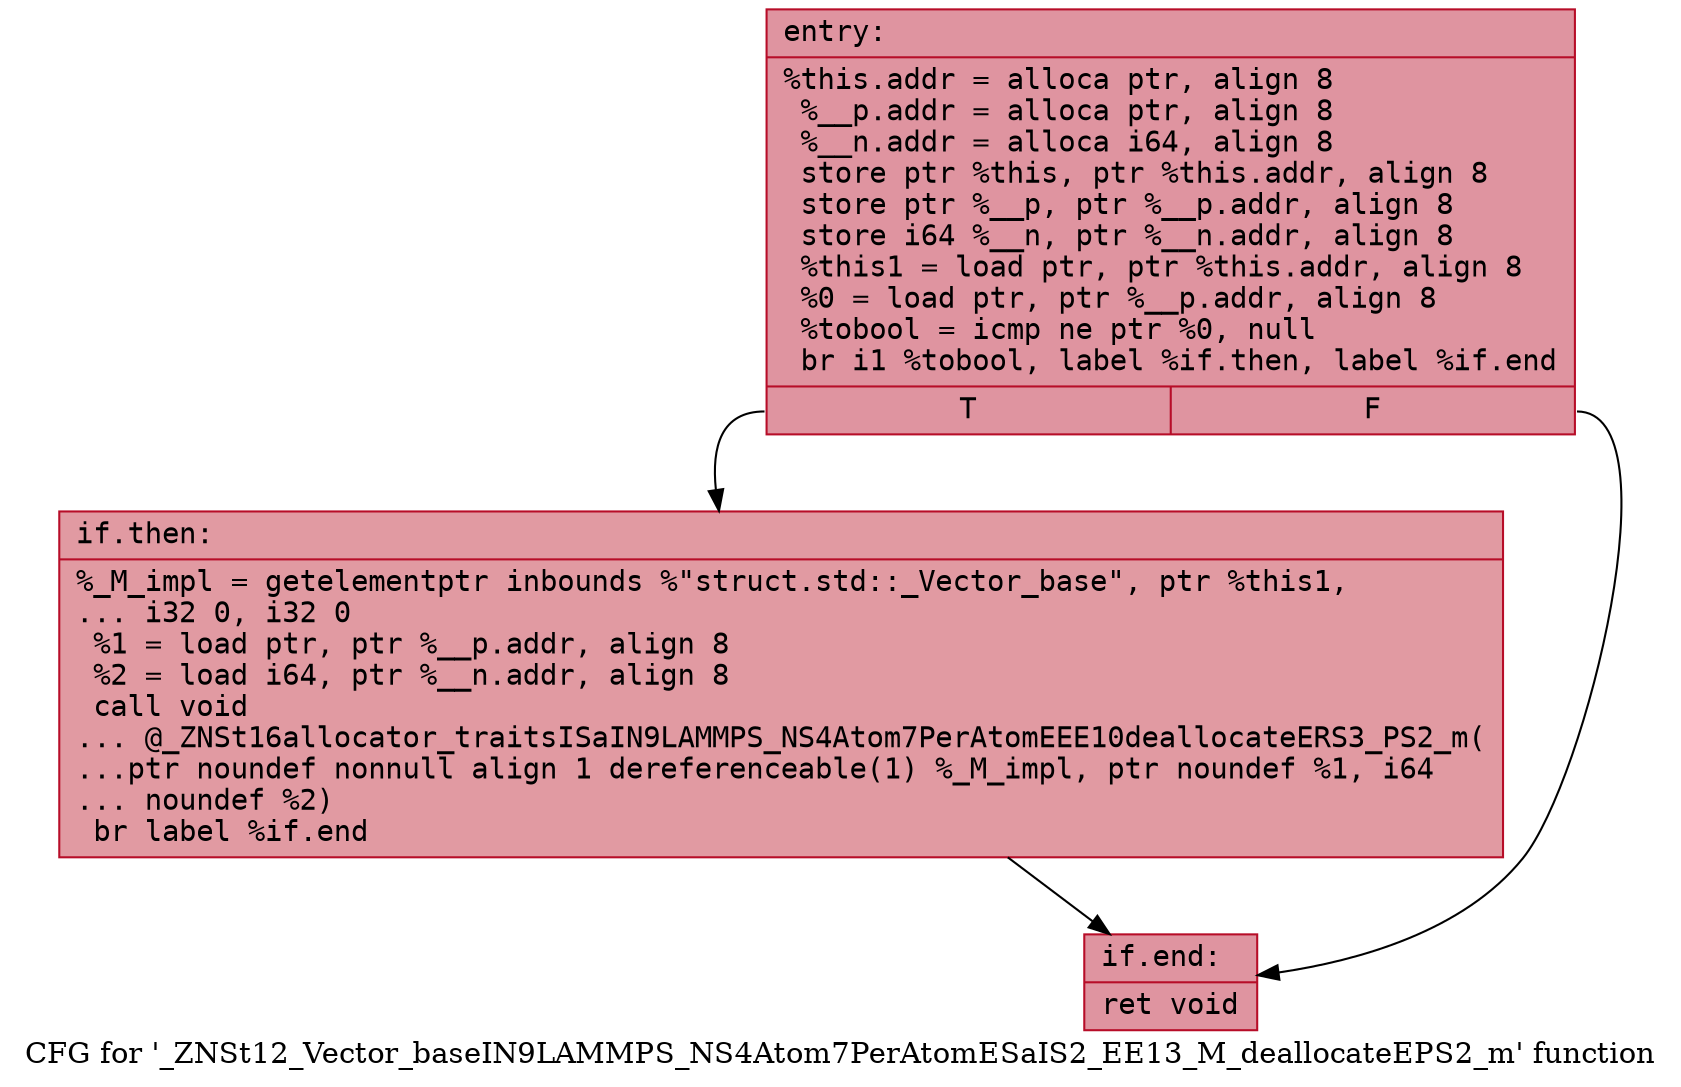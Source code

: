 digraph "CFG for '_ZNSt12_Vector_baseIN9LAMMPS_NS4Atom7PerAtomESaIS2_EE13_M_deallocateEPS2_m' function" {
	label="CFG for '_ZNSt12_Vector_baseIN9LAMMPS_NS4Atom7PerAtomESaIS2_EE13_M_deallocateEPS2_m' function";

	Node0x55aea91da390 [shape=record,color="#b70d28ff", style=filled, fillcolor="#b70d2870" fontname="Courier",label="{entry:\l|  %this.addr = alloca ptr, align 8\l  %__p.addr = alloca ptr, align 8\l  %__n.addr = alloca i64, align 8\l  store ptr %this, ptr %this.addr, align 8\l  store ptr %__p, ptr %__p.addr, align 8\l  store i64 %__n, ptr %__n.addr, align 8\l  %this1 = load ptr, ptr %this.addr, align 8\l  %0 = load ptr, ptr %__p.addr, align 8\l  %tobool = icmp ne ptr %0, null\l  br i1 %tobool, label %if.then, label %if.end\l|{<s0>T|<s1>F}}"];
	Node0x55aea91da390:s0 -> Node0x55aea91da8f0[tooltip="entry -> if.then\nProbability 62.50%" ];
	Node0x55aea91da390:s1 -> Node0x55aea91da960[tooltip="entry -> if.end\nProbability 37.50%" ];
	Node0x55aea91da8f0 [shape=record,color="#b70d28ff", style=filled, fillcolor="#bb1b2c70" fontname="Courier",label="{if.then:\l|  %_M_impl = getelementptr inbounds %\"struct.std::_Vector_base\", ptr %this1,\l... i32 0, i32 0\l  %1 = load ptr, ptr %__p.addr, align 8\l  %2 = load i64, ptr %__n.addr, align 8\l  call void\l... @_ZNSt16allocator_traitsISaIN9LAMMPS_NS4Atom7PerAtomEEE10deallocateERS3_PS2_m(\l...ptr noundef nonnull align 1 dereferenceable(1) %_M_impl, ptr noundef %1, i64\l... noundef %2)\l  br label %if.end\l}"];
	Node0x55aea91da8f0 -> Node0x55aea91da960[tooltip="if.then -> if.end\nProbability 100.00%" ];
	Node0x55aea91da960 [shape=record,color="#b70d28ff", style=filled, fillcolor="#b70d2870" fontname="Courier",label="{if.end:\l|  ret void\l}"];
}
